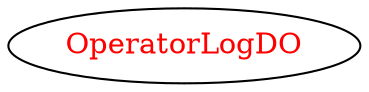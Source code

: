 digraph dependencyGraph {
 concentrate=true;
 ranksep="2.0";
 rankdir="LR"; 
 splines="ortho";
"OperatorLogDO" [fontcolor="red"];
}